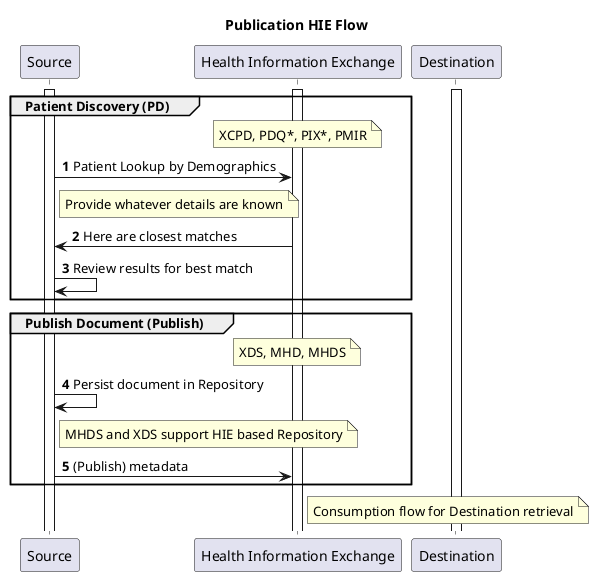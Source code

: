 @startuml
skinparam svgDimensionStyle false
title Publication HIE Flow
participant "Source" as Source
participant "Health Information Exchange" as HIE [[https://profiles.ihe.net/ITI/HIE-Whitepaper/index.html HIE-Whitepaper]]
participant "Destination" as Destination
autonumber
activate Source
activate HIE
activate Destination

group Patient Discovery (PD)
note over HIE:  XCPD, PDQ*, PIX*, PMIR
    Source -> HIE: Patient Lookup by Demographics
    Note right of Source: Provide whatever details are known
    Source <- HIE: Here are closest matches
    Source -> Source: Review results for best match
end group

group Publish Document (Publish) 
note over HIE:  XDS, MHD, MHDS
    Source -> Source: Persist document in Repository
    note right of Source: MHDS and XDS support HIE based Repository
    Source -> HIE: (Publish) metadata
end group 

note right of HIE: Consumption flow for Destination retrieval

@enduml
